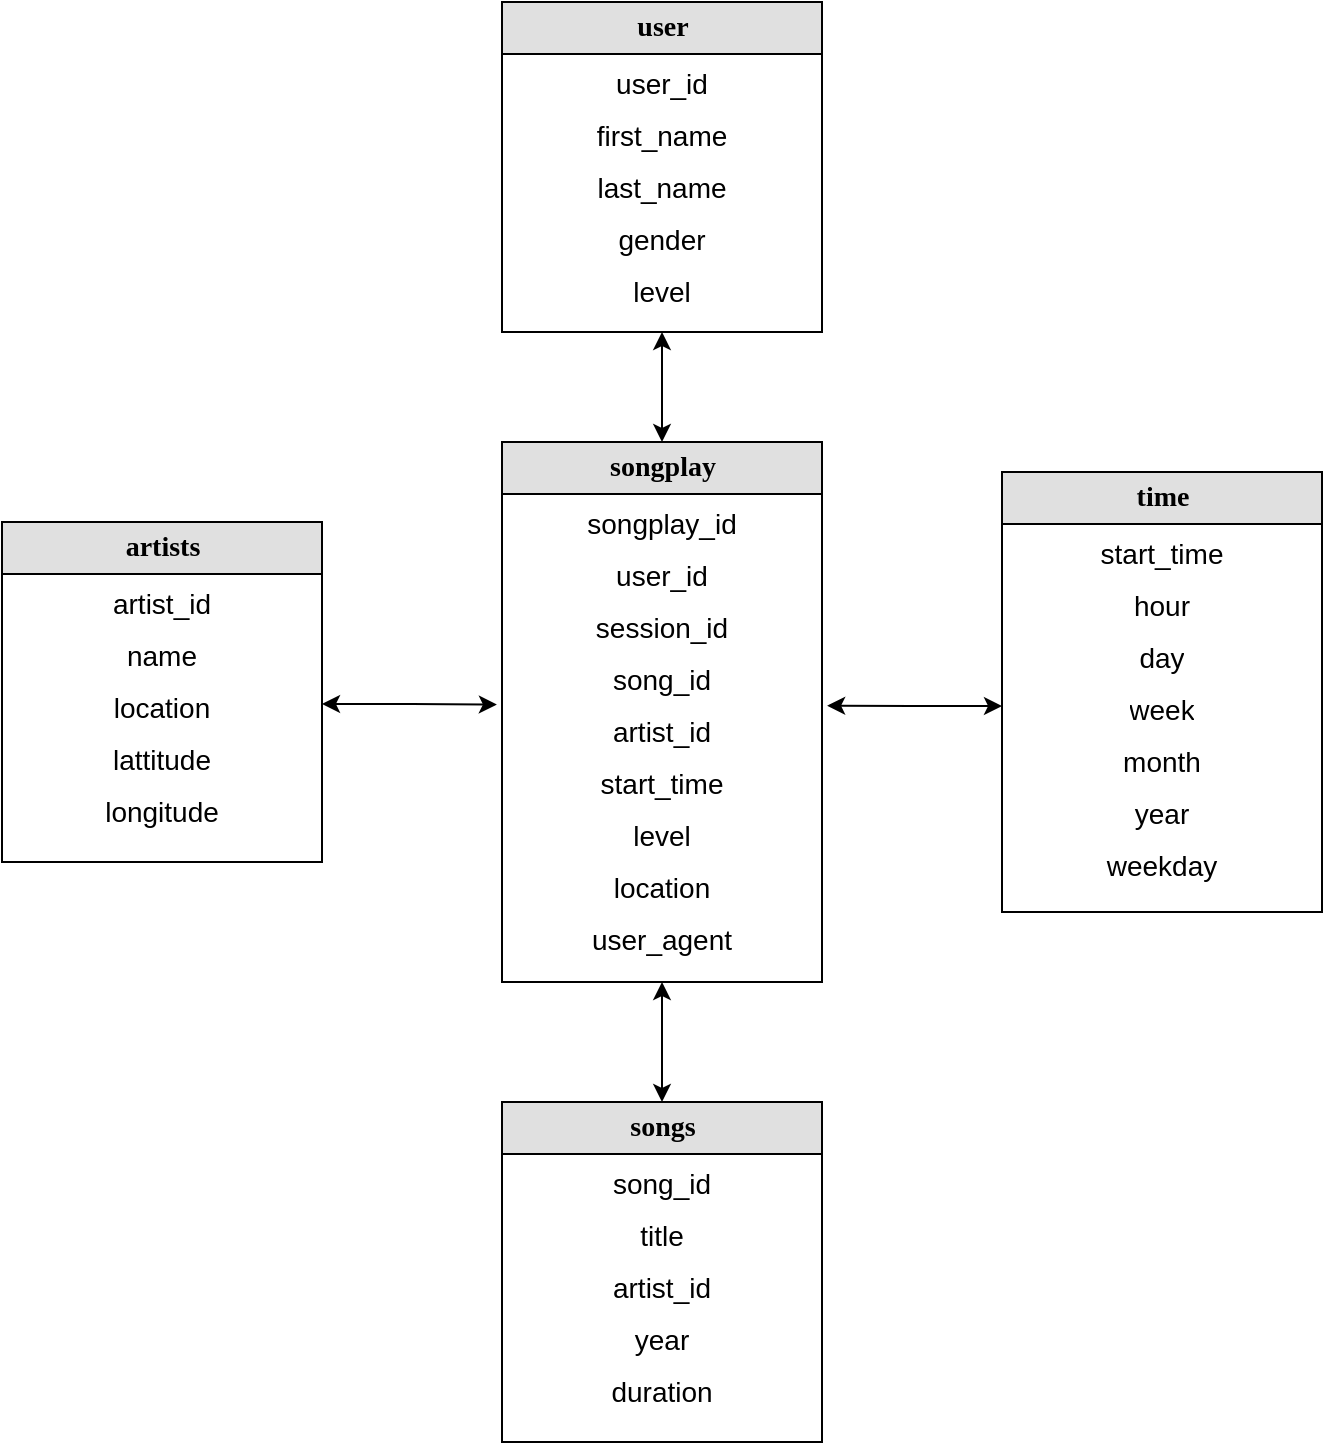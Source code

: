 <mxfile version="24.2.7" type="device">
  <diagram name="Page-1" id="e56a1550-8fbb-45ad-956c-1786394a9013">
    <mxGraphModel dx="1436" dy="794" grid="1" gridSize="10" guides="1" tooltips="1" connect="1" arrows="1" fold="1" page="1" pageScale="1" pageWidth="1100" pageHeight="850" background="none" math="0" shadow="0">
      <root>
        <mxCell id="0" />
        <mxCell id="1" parent="0" />
        <mxCell id="2e49270ec7c68f3f-30" value="&lt;b&gt;songplay&lt;/b&gt;" style="swimlane;html=1;fontStyle=0;childLayout=stackLayout;horizontal=1;startSize=26;fillColor=#e0e0e0;horizontalStack=0;resizeParent=1;resizeLast=0;collapsible=1;marginBottom=0;swimlaneFillColor=#ffffff;align=center;rounded=0;shadow=0;comic=0;labelBackgroundColor=none;strokeWidth=1;fontFamily=Verdana;fontSize=14" parent="1" vertex="1">
          <mxGeometry x="370" y="250" width="160" height="270" as="geometry" />
        </mxCell>
        <mxCell id="Eg9M9C0ECai8NeCNjacI-12" value="&lt;span style=&quot;font-weight: normal;&quot;&gt;&lt;font style=&quot;font-size: 14px;&quot;&gt;songplay_id&lt;/font&gt;&lt;/span&gt;" style="text;strokeColor=none;fillColor=none;align=center;verticalAlign=top;spacingLeft=4;spacingRight=4;overflow=hidden;rotatable=0;points=[[0,0.5],[1,0.5]];portConstraint=eastwest;whiteSpace=wrap;html=1;fontStyle=1" vertex="1" parent="2e49270ec7c68f3f-30">
          <mxGeometry y="26" width="160" height="26" as="geometry" />
        </mxCell>
        <mxCell id="Eg9M9C0ECai8NeCNjacI-20" value="&lt;span style=&quot;font-size: 14px; font-weight: 400;&quot;&gt;user_id&lt;/span&gt;" style="text;strokeColor=none;fillColor=none;align=center;verticalAlign=top;spacingLeft=4;spacingRight=4;overflow=hidden;rotatable=0;points=[[0,0.5],[1,0.5]];portConstraint=eastwest;whiteSpace=wrap;html=1;fontStyle=1" vertex="1" parent="2e49270ec7c68f3f-30">
          <mxGeometry y="52" width="160" height="26" as="geometry" />
        </mxCell>
        <mxCell id="Eg9M9C0ECai8NeCNjacI-15" value="&lt;span style=&quot;font-size: 14px; font-weight: 400;&quot;&gt;session_id&lt;/span&gt;" style="text;strokeColor=none;fillColor=none;align=center;verticalAlign=top;spacingLeft=4;spacingRight=4;overflow=hidden;rotatable=0;points=[[0,0.5],[1,0.5]];portConstraint=eastwest;whiteSpace=wrap;html=1;fontStyle=1" vertex="1" parent="2e49270ec7c68f3f-30">
          <mxGeometry y="78" width="160" height="26" as="geometry" />
        </mxCell>
        <mxCell id="Eg9M9C0ECai8NeCNjacI-19" value="&lt;span style=&quot;font-size: 14px; font-weight: 400;&quot;&gt;song_id&lt;/span&gt;" style="text;strokeColor=none;fillColor=none;align=center;verticalAlign=top;spacingLeft=4;spacingRight=4;overflow=hidden;rotatable=0;points=[[0,0.5],[1,0.5]];portConstraint=eastwest;whiteSpace=wrap;html=1;fontStyle=1" vertex="1" parent="2e49270ec7c68f3f-30">
          <mxGeometry y="104" width="160" height="26" as="geometry" />
        </mxCell>
        <mxCell id="Eg9M9C0ECai8NeCNjacI-18" value="&lt;span style=&quot;font-size: 14px; font-weight: 400;&quot;&gt;artist_id&lt;/span&gt;" style="text;strokeColor=none;fillColor=none;align=center;verticalAlign=top;spacingLeft=4;spacingRight=4;overflow=hidden;rotatable=0;points=[[0,0.5],[1,0.5]];portConstraint=eastwest;whiteSpace=wrap;html=1;fontStyle=1" vertex="1" parent="2e49270ec7c68f3f-30">
          <mxGeometry y="130" width="160" height="26" as="geometry" />
        </mxCell>
        <mxCell id="Eg9M9C0ECai8NeCNjacI-17" value="&lt;span style=&quot;font-size: 14px; font-weight: 400;&quot;&gt;start_time&lt;/span&gt;" style="text;strokeColor=none;fillColor=none;align=center;verticalAlign=top;spacingLeft=4;spacingRight=4;overflow=hidden;rotatable=0;points=[[0,0.5],[1,0.5]];portConstraint=eastwest;whiteSpace=wrap;html=1;fontStyle=1" vertex="1" parent="2e49270ec7c68f3f-30">
          <mxGeometry y="156" width="160" height="26" as="geometry" />
        </mxCell>
        <mxCell id="Eg9M9C0ECai8NeCNjacI-16" value="&lt;span style=&quot;font-size: 14px; font-weight: 400;&quot;&gt;level&lt;/span&gt;" style="text;strokeColor=none;fillColor=none;align=center;verticalAlign=top;spacingLeft=4;spacingRight=4;overflow=hidden;rotatable=0;points=[[0,0.5],[1,0.5]];portConstraint=eastwest;whiteSpace=wrap;html=1;fontStyle=1" vertex="1" parent="2e49270ec7c68f3f-30">
          <mxGeometry y="182" width="160" height="26" as="geometry" />
        </mxCell>
        <mxCell id="Eg9M9C0ECai8NeCNjacI-14" value="&lt;span style=&quot;font-size: 14px; font-weight: 400;&quot;&gt;location&lt;/span&gt;" style="text;strokeColor=none;fillColor=none;align=center;verticalAlign=top;spacingLeft=4;spacingRight=4;overflow=hidden;rotatable=0;points=[[0,0.5],[1,0.5]];portConstraint=eastwest;whiteSpace=wrap;html=1;fontStyle=1" vertex="1" parent="2e49270ec7c68f3f-30">
          <mxGeometry y="208" width="160" height="26" as="geometry" />
        </mxCell>
        <mxCell id="Eg9M9C0ECai8NeCNjacI-21" value="&lt;span style=&quot;font-size: 14px; font-weight: 400;&quot;&gt;user_agent&lt;/span&gt;" style="text;strokeColor=none;fillColor=none;align=center;verticalAlign=top;spacingLeft=4;spacingRight=4;overflow=hidden;rotatable=0;points=[[0,0.5],[1,0.5]];portConstraint=eastwest;whiteSpace=wrap;html=1;fontStyle=1" vertex="1" parent="2e49270ec7c68f3f-30">
          <mxGeometry y="234" width="160" height="26" as="geometry" />
        </mxCell>
        <mxCell id="Eg9M9C0ECai8NeCNjacI-72" style="edgeStyle=orthogonalEdgeStyle;rounded=0;orthogonalLoop=1;jettySize=auto;html=1;exitX=0.5;exitY=1;exitDx=0;exitDy=0;entryX=0.5;entryY=0;entryDx=0;entryDy=0;startArrow=classic;startFill=1;" edge="1" parent="1" source="Eg9M9C0ECai8NeCNjacI-22" target="2e49270ec7c68f3f-30">
          <mxGeometry relative="1" as="geometry" />
        </mxCell>
        <mxCell id="Eg9M9C0ECai8NeCNjacI-22" value="&lt;b&gt;user&lt;/b&gt;" style="swimlane;html=1;fontStyle=0;childLayout=stackLayout;horizontal=1;startSize=26;fillColor=#e0e0e0;horizontalStack=0;resizeParent=1;resizeLast=0;collapsible=1;marginBottom=0;swimlaneFillColor=#ffffff;align=center;rounded=0;shadow=0;comic=0;labelBackgroundColor=none;strokeWidth=1;fontFamily=Verdana;fontSize=14" vertex="1" parent="1">
          <mxGeometry x="370" y="30" width="160" height="165" as="geometry" />
        </mxCell>
        <mxCell id="Eg9M9C0ECai8NeCNjacI-24" value="&lt;span style=&quot;font-size: 14px; font-weight: 400;&quot;&gt;user_id&lt;/span&gt;" style="text;strokeColor=none;fillColor=none;align=center;verticalAlign=top;spacingLeft=4;spacingRight=4;overflow=hidden;rotatable=0;points=[[0,0.5],[1,0.5]];portConstraint=eastwest;whiteSpace=wrap;html=1;fontStyle=1" vertex="1" parent="Eg9M9C0ECai8NeCNjacI-22">
          <mxGeometry y="26" width="160" height="26" as="geometry" />
        </mxCell>
        <mxCell id="Eg9M9C0ECai8NeCNjacI-25" value="&lt;span style=&quot;font-size: 14px; font-weight: 400;&quot;&gt;first_name&lt;/span&gt;" style="text;strokeColor=none;fillColor=none;align=center;verticalAlign=top;spacingLeft=4;spacingRight=4;overflow=hidden;rotatable=0;points=[[0,0.5],[1,0.5]];portConstraint=eastwest;whiteSpace=wrap;html=1;fontStyle=1" vertex="1" parent="Eg9M9C0ECai8NeCNjacI-22">
          <mxGeometry y="52" width="160" height="26" as="geometry" />
        </mxCell>
        <mxCell id="Eg9M9C0ECai8NeCNjacI-26" value="&lt;span style=&quot;font-size: 14px; font-weight: 400;&quot;&gt;last_name&lt;/span&gt;" style="text;strokeColor=none;fillColor=none;align=center;verticalAlign=top;spacingLeft=4;spacingRight=4;overflow=hidden;rotatable=0;points=[[0,0.5],[1,0.5]];portConstraint=eastwest;whiteSpace=wrap;html=1;fontStyle=1" vertex="1" parent="Eg9M9C0ECai8NeCNjacI-22">
          <mxGeometry y="78" width="160" height="26" as="geometry" />
        </mxCell>
        <mxCell id="Eg9M9C0ECai8NeCNjacI-27" value="&lt;span style=&quot;font-size: 14px; font-weight: 400;&quot;&gt;gender&lt;/span&gt;" style="text;strokeColor=none;fillColor=none;align=center;verticalAlign=top;spacingLeft=4;spacingRight=4;overflow=hidden;rotatable=0;points=[[0,0.5],[1,0.5]];portConstraint=eastwest;whiteSpace=wrap;html=1;fontStyle=1" vertex="1" parent="Eg9M9C0ECai8NeCNjacI-22">
          <mxGeometry y="104" width="160" height="26" as="geometry" />
        </mxCell>
        <mxCell id="Eg9M9C0ECai8NeCNjacI-28" value="&lt;span style=&quot;font-size: 14px; font-weight: 400;&quot;&gt;level&lt;/span&gt;" style="text;strokeColor=none;fillColor=none;align=center;verticalAlign=top;spacingLeft=4;spacingRight=4;overflow=hidden;rotatable=0;points=[[0,0.5],[1,0.5]];portConstraint=eastwest;whiteSpace=wrap;html=1;fontStyle=1" vertex="1" parent="Eg9M9C0ECai8NeCNjacI-22">
          <mxGeometry y="130" width="160" height="26" as="geometry" />
        </mxCell>
        <mxCell id="Eg9M9C0ECai8NeCNjacI-77" style="edgeStyle=orthogonalEdgeStyle;rounded=0;orthogonalLoop=1;jettySize=auto;html=1;entryX=0.5;entryY=1;entryDx=0;entryDy=0;startArrow=classic;startFill=1;" edge="1" parent="1" source="Eg9M9C0ECai8NeCNjacI-38" target="2e49270ec7c68f3f-30">
          <mxGeometry relative="1" as="geometry" />
        </mxCell>
        <mxCell id="Eg9M9C0ECai8NeCNjacI-38" value="&lt;b&gt;songs&lt;/b&gt;" style="swimlane;html=1;fontStyle=0;childLayout=stackLayout;horizontal=1;startSize=26;fillColor=#e0e0e0;horizontalStack=0;resizeParent=1;resizeLast=0;collapsible=1;marginBottom=0;swimlaneFillColor=#ffffff;align=center;rounded=0;shadow=0;comic=0;labelBackgroundColor=none;strokeWidth=1;fontFamily=Verdana;fontSize=14" vertex="1" parent="1">
          <mxGeometry x="370" y="580" width="160" height="170" as="geometry" />
        </mxCell>
        <mxCell id="Eg9M9C0ECai8NeCNjacI-42" value="&lt;span style=&quot;font-size: 14px; font-weight: 400;&quot;&gt;song_id&lt;/span&gt;" style="text;strokeColor=none;fillColor=none;align=center;verticalAlign=top;spacingLeft=4;spacingRight=4;overflow=hidden;rotatable=0;points=[[0,0.5],[1,0.5]];portConstraint=eastwest;whiteSpace=wrap;html=1;fontStyle=1" vertex="1" parent="Eg9M9C0ECai8NeCNjacI-38">
          <mxGeometry y="26" width="160" height="26" as="geometry" />
        </mxCell>
        <mxCell id="Eg9M9C0ECai8NeCNjacI-41" value="&lt;span style=&quot;font-size: 14px; font-weight: 400;&quot;&gt;title&lt;/span&gt;" style="text;strokeColor=none;fillColor=none;align=center;verticalAlign=top;spacingLeft=4;spacingRight=4;overflow=hidden;rotatable=0;points=[[0,0.5],[1,0.5]];portConstraint=eastwest;whiteSpace=wrap;html=1;fontStyle=1" vertex="1" parent="Eg9M9C0ECai8NeCNjacI-38">
          <mxGeometry y="52" width="160" height="26" as="geometry" />
        </mxCell>
        <mxCell id="Eg9M9C0ECai8NeCNjacI-43" value="&lt;span style=&quot;font-size: 14px; font-weight: 400;&quot;&gt;artist_id&lt;/span&gt;" style="text;strokeColor=none;fillColor=none;align=center;verticalAlign=top;spacingLeft=4;spacingRight=4;overflow=hidden;rotatable=0;points=[[0,0.5],[1,0.5]];portConstraint=eastwest;whiteSpace=wrap;html=1;fontStyle=1" vertex="1" parent="Eg9M9C0ECai8NeCNjacI-38">
          <mxGeometry y="78" width="160" height="26" as="geometry" />
        </mxCell>
        <mxCell id="Eg9M9C0ECai8NeCNjacI-44" value="&lt;span style=&quot;font-size: 14px; font-weight: 400;&quot;&gt;year&lt;/span&gt;" style="text;strokeColor=none;fillColor=none;align=center;verticalAlign=top;spacingLeft=4;spacingRight=4;overflow=hidden;rotatable=0;points=[[0,0.5],[1,0.5]];portConstraint=eastwest;whiteSpace=wrap;html=1;fontStyle=1" vertex="1" parent="Eg9M9C0ECai8NeCNjacI-38">
          <mxGeometry y="104" width="160" height="26" as="geometry" />
        </mxCell>
        <mxCell id="Eg9M9C0ECai8NeCNjacI-45" value="&lt;span style=&quot;font-size: 14px; font-weight: 400;&quot;&gt;duration&lt;/span&gt;" style="text;strokeColor=none;fillColor=none;align=center;verticalAlign=top;spacingLeft=4;spacingRight=4;overflow=hidden;rotatable=0;points=[[0,0.5],[1,0.5]];portConstraint=eastwest;whiteSpace=wrap;html=1;fontStyle=1" vertex="1" parent="Eg9M9C0ECai8NeCNjacI-38">
          <mxGeometry y="130" width="160" height="26" as="geometry" />
        </mxCell>
        <mxCell id="Eg9M9C0ECai8NeCNjacI-48" value="&lt;b&gt;artists&lt;/b&gt;" style="swimlane;html=1;fontStyle=0;childLayout=stackLayout;horizontal=1;startSize=26;fillColor=#e0e0e0;horizontalStack=0;resizeParent=1;resizeLast=0;collapsible=1;marginBottom=0;swimlaneFillColor=#ffffff;align=center;rounded=0;shadow=0;comic=0;labelBackgroundColor=none;strokeWidth=1;fontFamily=Verdana;fontSize=14" vertex="1" parent="1">
          <mxGeometry x="120" y="290" width="160" height="170" as="geometry" />
        </mxCell>
        <mxCell id="Eg9M9C0ECai8NeCNjacI-53" value="&lt;span style=&quot;font-size: 14px; font-weight: 400;&quot;&gt;artist_id&lt;/span&gt;" style="text;strokeColor=none;fillColor=none;align=center;verticalAlign=top;spacingLeft=4;spacingRight=4;overflow=hidden;rotatable=0;points=[[0,0.5],[1,0.5]];portConstraint=eastwest;whiteSpace=wrap;html=1;fontStyle=1" vertex="1" parent="Eg9M9C0ECai8NeCNjacI-48">
          <mxGeometry y="26" width="160" height="26" as="geometry" />
        </mxCell>
        <mxCell id="Eg9M9C0ECai8NeCNjacI-54" value="&lt;span style=&quot;font-size: 14px; font-weight: 400;&quot;&gt;name&lt;/span&gt;" style="text;strokeColor=none;fillColor=none;align=center;verticalAlign=top;spacingLeft=4;spacingRight=4;overflow=hidden;rotatable=0;points=[[0,0.5],[1,0.5]];portConstraint=eastwest;whiteSpace=wrap;html=1;fontStyle=1" vertex="1" parent="Eg9M9C0ECai8NeCNjacI-48">
          <mxGeometry y="52" width="160" height="26" as="geometry" />
        </mxCell>
        <mxCell id="Eg9M9C0ECai8NeCNjacI-56" value="&lt;span style=&quot;font-size: 14px; font-weight: 400;&quot;&gt;location&lt;/span&gt;" style="text;strokeColor=none;fillColor=none;align=center;verticalAlign=top;spacingLeft=4;spacingRight=4;overflow=hidden;rotatable=0;points=[[0,0.5],[1,0.5]];portConstraint=eastwest;whiteSpace=wrap;html=1;fontStyle=1" vertex="1" parent="Eg9M9C0ECai8NeCNjacI-48">
          <mxGeometry y="78" width="160" height="26" as="geometry" />
        </mxCell>
        <mxCell id="Eg9M9C0ECai8NeCNjacI-55" value="&lt;span style=&quot;font-size: 14px; font-weight: 400;&quot;&gt;lattitude&lt;/span&gt;" style="text;strokeColor=none;fillColor=none;align=center;verticalAlign=top;spacingLeft=4;spacingRight=4;overflow=hidden;rotatable=0;points=[[0,0.5],[1,0.5]];portConstraint=eastwest;whiteSpace=wrap;html=1;fontStyle=1" vertex="1" parent="Eg9M9C0ECai8NeCNjacI-48">
          <mxGeometry y="104" width="160" height="26" as="geometry" />
        </mxCell>
        <mxCell id="Eg9M9C0ECai8NeCNjacI-57" value="&lt;span style=&quot;font-size: 14px; font-weight: 400;&quot;&gt;longitude&lt;/span&gt;" style="text;strokeColor=none;fillColor=none;align=center;verticalAlign=top;spacingLeft=4;spacingRight=4;overflow=hidden;rotatable=0;points=[[0,0.5],[1,0.5]];portConstraint=eastwest;whiteSpace=wrap;html=1;fontStyle=1" vertex="1" parent="Eg9M9C0ECai8NeCNjacI-48">
          <mxGeometry y="130" width="160" height="26" as="geometry" />
        </mxCell>
        <mxCell id="Eg9M9C0ECai8NeCNjacI-58" value="&lt;b&gt;time&lt;/b&gt;" style="swimlane;html=1;fontStyle=0;childLayout=stackLayout;horizontal=1;startSize=26;fillColor=#e0e0e0;horizontalStack=0;resizeParent=1;resizeLast=0;collapsible=1;marginBottom=0;swimlaneFillColor=#ffffff;align=center;rounded=0;shadow=0;comic=0;labelBackgroundColor=none;strokeWidth=1;fontFamily=Verdana;fontSize=14" vertex="1" parent="1">
          <mxGeometry x="620" y="265" width="160" height="220" as="geometry" />
        </mxCell>
        <mxCell id="Eg9M9C0ECai8NeCNjacI-64" value="&lt;span style=&quot;font-size: 14px; font-weight: 400;&quot;&gt;start_time&lt;/span&gt;" style="text;strokeColor=none;fillColor=none;align=center;verticalAlign=top;spacingLeft=4;spacingRight=4;overflow=hidden;rotatable=0;points=[[0,0.5],[1,0.5]];portConstraint=eastwest;whiteSpace=wrap;html=1;fontStyle=1" vertex="1" parent="Eg9M9C0ECai8NeCNjacI-58">
          <mxGeometry y="26" width="160" height="26" as="geometry" />
        </mxCell>
        <mxCell id="Eg9M9C0ECai8NeCNjacI-63" value="&lt;span style=&quot;font-size: 14px; font-weight: 400;&quot;&gt;hour&lt;/span&gt;" style="text;strokeColor=none;fillColor=none;align=center;verticalAlign=top;spacingLeft=4;spacingRight=4;overflow=hidden;rotatable=0;points=[[0,0.5],[1,0.5]];portConstraint=eastwest;whiteSpace=wrap;html=1;fontStyle=1" vertex="1" parent="Eg9M9C0ECai8NeCNjacI-58">
          <mxGeometry y="52" width="160" height="26" as="geometry" />
        </mxCell>
        <mxCell id="Eg9M9C0ECai8NeCNjacI-65" value="&lt;span style=&quot;font-size: 14px; font-weight: 400;&quot;&gt;day&lt;/span&gt;" style="text;strokeColor=none;fillColor=none;align=center;verticalAlign=top;spacingLeft=4;spacingRight=4;overflow=hidden;rotatable=0;points=[[0,0.5],[1,0.5]];portConstraint=eastwest;whiteSpace=wrap;html=1;fontStyle=1" vertex="1" parent="Eg9M9C0ECai8NeCNjacI-58">
          <mxGeometry y="78" width="160" height="26" as="geometry" />
        </mxCell>
        <mxCell id="Eg9M9C0ECai8NeCNjacI-66" value="&lt;span style=&quot;font-size: 14px; font-weight: 400;&quot;&gt;week&lt;/span&gt;" style="text;strokeColor=none;fillColor=none;align=center;verticalAlign=top;spacingLeft=4;spacingRight=4;overflow=hidden;rotatable=0;points=[[0,0.5],[1,0.5]];portConstraint=eastwest;whiteSpace=wrap;html=1;fontStyle=1" vertex="1" parent="Eg9M9C0ECai8NeCNjacI-58">
          <mxGeometry y="104" width="160" height="26" as="geometry" />
        </mxCell>
        <mxCell id="Eg9M9C0ECai8NeCNjacI-67" value="&lt;span style=&quot;font-size: 14px; font-weight: 400;&quot;&gt;month&lt;/span&gt;" style="text;strokeColor=none;fillColor=none;align=center;verticalAlign=top;spacingLeft=4;spacingRight=4;overflow=hidden;rotatable=0;points=[[0,0.5],[1,0.5]];portConstraint=eastwest;whiteSpace=wrap;html=1;fontStyle=1" vertex="1" parent="Eg9M9C0ECai8NeCNjacI-58">
          <mxGeometry y="130" width="160" height="26" as="geometry" />
        </mxCell>
        <mxCell id="Eg9M9C0ECai8NeCNjacI-68" value="&lt;span style=&quot;font-size: 14px; font-weight: 400;&quot;&gt;year&lt;/span&gt;" style="text;strokeColor=none;fillColor=none;align=center;verticalAlign=top;spacingLeft=4;spacingRight=4;overflow=hidden;rotatable=0;points=[[0,0.5],[1,0.5]];portConstraint=eastwest;whiteSpace=wrap;html=1;fontStyle=1" vertex="1" parent="Eg9M9C0ECai8NeCNjacI-58">
          <mxGeometry y="156" width="160" height="26" as="geometry" />
        </mxCell>
        <mxCell id="Eg9M9C0ECai8NeCNjacI-69" value="&lt;span style=&quot;font-size: 14px; font-weight: 400;&quot;&gt;weekday&lt;/span&gt;" style="text;strokeColor=none;fillColor=none;align=center;verticalAlign=top;spacingLeft=4;spacingRight=4;overflow=hidden;rotatable=0;points=[[0,0.5],[1,0.5]];portConstraint=eastwest;whiteSpace=wrap;html=1;fontStyle=1" vertex="1" parent="Eg9M9C0ECai8NeCNjacI-58">
          <mxGeometry y="182" width="160" height="26" as="geometry" />
        </mxCell>
        <mxCell id="Eg9M9C0ECai8NeCNjacI-73" style="edgeStyle=orthogonalEdgeStyle;rounded=0;orthogonalLoop=1;jettySize=auto;html=1;entryX=-0.016;entryY=0.05;entryDx=0;entryDy=0;entryPerimeter=0;startArrow=classic;startFill=1;" edge="1" parent="1" source="Eg9M9C0ECai8NeCNjacI-56" target="Eg9M9C0ECai8NeCNjacI-18">
          <mxGeometry relative="1" as="geometry" />
        </mxCell>
        <mxCell id="Eg9M9C0ECai8NeCNjacI-76" style="edgeStyle=orthogonalEdgeStyle;rounded=0;orthogonalLoop=1;jettySize=auto;html=1;exitX=0;exitY=0.5;exitDx=0;exitDy=0;entryX=1.016;entryY=0.07;entryDx=0;entryDy=0;entryPerimeter=0;startArrow=classic;startFill=1;" edge="1" parent="1" source="Eg9M9C0ECai8NeCNjacI-66" target="Eg9M9C0ECai8NeCNjacI-18">
          <mxGeometry relative="1" as="geometry" />
        </mxCell>
      </root>
    </mxGraphModel>
  </diagram>
</mxfile>
